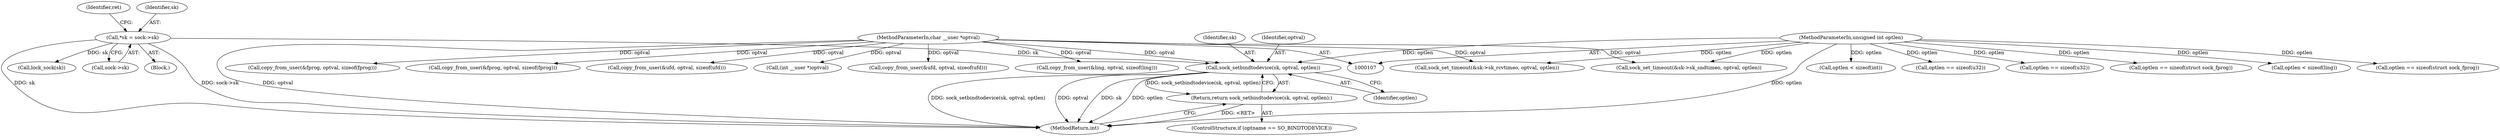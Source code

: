 digraph "0_linux_b98b0bc8c431e3ceb4b26b0dfc8db509518fb290@pointer" {
"1000132" [label="(Call,sock_setbindtodevice(sk, optval, optlen))"];
"1000115" [label="(Call,*sk = sock->sk)"];
"1000111" [label="(MethodParameterIn,char __user *optval)"];
"1000112" [label="(MethodParameterIn,unsigned int optlen)"];
"1000131" [label="(Return,return sock_setbindtodevice(sk, optval, optlen);)"];
"1000668" [label="(Call,copy_from_user(&fprog, optval, sizeof(fprog)))"];
"1000117" [label="(Call,sock->sk)"];
"1000607" [label="(Call,copy_from_user(&fprog, optval, sizeof(fprog)))"];
"1000699" [label="(Call,copy_from_user(&ufd, optval, sizeof(ufd)))"];
"1000688" [label="(Call,optlen == sizeof(u32))"];
"1000115" [label="(Call,*sk = sock->sk)"];
"1000135" [label="(Identifier,optlen)"];
"1000627" [label="(Call,optlen == sizeof(u32))"];
"1000113" [label="(Block,)"];
"1000571" [label="(Call,sock_set_timeout(&sk->sk_rcvtimeo, optval, optlen))"];
"1000596" [label="(Call,optlen == sizeof(struct sock_fprog))"];
"1000147" [label="(Call,(int __user *)optval)"];
"1000111" [label="(MethodParameterIn,char __user *optval)"];
"1000356" [label="(Call,optlen < sizeof(ling))"];
"1000657" [label="(Call,optlen == sizeof(struct sock_fprog))"];
"1000112" [label="(MethodParameterIn,unsigned int optlen)"];
"1000131" [label="(Return,return sock_setbindtodevice(sk, optval, optlen);)"];
"1000133" [label="(Identifier,sk)"];
"1000638" [label="(Call,copy_from_user(&ufd, optval, sizeof(ufd)))"];
"1000134" [label="(Identifier,optval)"];
"1000367" [label="(Call,copy_from_user(&ling, optval, sizeof(ling)))"];
"1000582" [label="(Call,sock_set_timeout(&sk->sk_sndtimeo, optval, optlen))"];
"1000125" [label="(Identifier,ret)"];
"1000132" [label="(Call,sock_setbindtodevice(sk, optval, optlen))"];
"1000116" [label="(Identifier,sk)"];
"1000137" [label="(Call,optlen < sizeof(int))"];
"1000127" [label="(ControlStructure,if (optname == SO_BINDTODEVICE))"];
"1000890" [label="(MethodReturn,int)"];
"1000159" [label="(Call,lock_sock(sk))"];
"1000132" -> "1000131"  [label="AST: "];
"1000132" -> "1000135"  [label="CFG: "];
"1000133" -> "1000132"  [label="AST: "];
"1000134" -> "1000132"  [label="AST: "];
"1000135" -> "1000132"  [label="AST: "];
"1000131" -> "1000132"  [label="CFG: "];
"1000132" -> "1000890"  [label="DDG: sock_setbindtodevice(sk, optval, optlen)"];
"1000132" -> "1000890"  [label="DDG: optval"];
"1000132" -> "1000890"  [label="DDG: sk"];
"1000132" -> "1000890"  [label="DDG: optlen"];
"1000132" -> "1000131"  [label="DDG: sock_setbindtodevice(sk, optval, optlen)"];
"1000115" -> "1000132"  [label="DDG: sk"];
"1000111" -> "1000132"  [label="DDG: optval"];
"1000112" -> "1000132"  [label="DDG: optlen"];
"1000115" -> "1000113"  [label="AST: "];
"1000115" -> "1000117"  [label="CFG: "];
"1000116" -> "1000115"  [label="AST: "];
"1000117" -> "1000115"  [label="AST: "];
"1000125" -> "1000115"  [label="CFG: "];
"1000115" -> "1000890"  [label="DDG: sock->sk"];
"1000115" -> "1000890"  [label="DDG: sk"];
"1000115" -> "1000159"  [label="DDG: sk"];
"1000111" -> "1000107"  [label="AST: "];
"1000111" -> "1000890"  [label="DDG: optval"];
"1000111" -> "1000147"  [label="DDG: optval"];
"1000111" -> "1000367"  [label="DDG: optval"];
"1000111" -> "1000571"  [label="DDG: optval"];
"1000111" -> "1000582"  [label="DDG: optval"];
"1000111" -> "1000607"  [label="DDG: optval"];
"1000111" -> "1000638"  [label="DDG: optval"];
"1000111" -> "1000668"  [label="DDG: optval"];
"1000111" -> "1000699"  [label="DDG: optval"];
"1000112" -> "1000107"  [label="AST: "];
"1000112" -> "1000890"  [label="DDG: optlen"];
"1000112" -> "1000137"  [label="DDG: optlen"];
"1000112" -> "1000356"  [label="DDG: optlen"];
"1000112" -> "1000571"  [label="DDG: optlen"];
"1000112" -> "1000582"  [label="DDG: optlen"];
"1000112" -> "1000596"  [label="DDG: optlen"];
"1000112" -> "1000627"  [label="DDG: optlen"];
"1000112" -> "1000657"  [label="DDG: optlen"];
"1000112" -> "1000688"  [label="DDG: optlen"];
"1000131" -> "1000127"  [label="AST: "];
"1000890" -> "1000131"  [label="CFG: "];
"1000131" -> "1000890"  [label="DDG: <RET>"];
}
